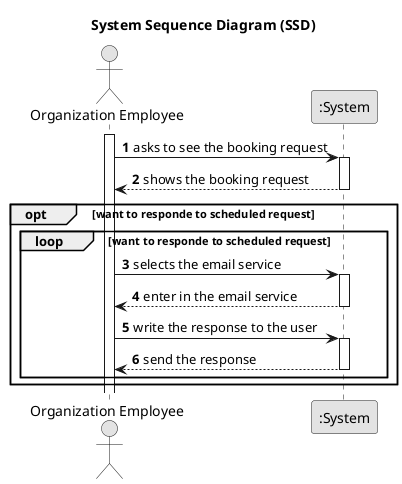 @startuml
skinparam monochrome true
skinparam packageStyle rectangle
skinparam shadowing false

title System Sequence Diagram (SSD)

autonumber

actor "Organization Employee" as Employee
participant ":System" as System

activate Employee

    Employee -> System : asks to see the booking request
    activate System

        System --> Employee : shows the booking request
    deactivate System

opt want to responde to scheduled request
loop want to responde to scheduled request
    Employee -> System : selects the email service
        activate System

        System --> Employee : enter in the email service
    deactivate System

    Employee -> System : write the response to the user
    activate System

        System --> Employee : send the response
    deactivate System

 end
 end

@enduml
